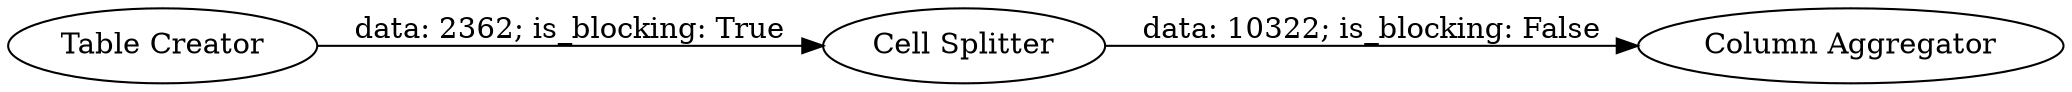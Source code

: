 digraph {
	"1506298378244559170_1" [label="Table Creator"]
	"1506298378244559170_3" [label="Cell Splitter"]
	"1506298378244559170_6" [label="Column Aggregator"]
	"1506298378244559170_3" -> "1506298378244559170_6" [label="data: 10322; is_blocking: False"]
	"1506298378244559170_1" -> "1506298378244559170_3" [label="data: 2362; is_blocking: True"]
	rankdir=LR
}
